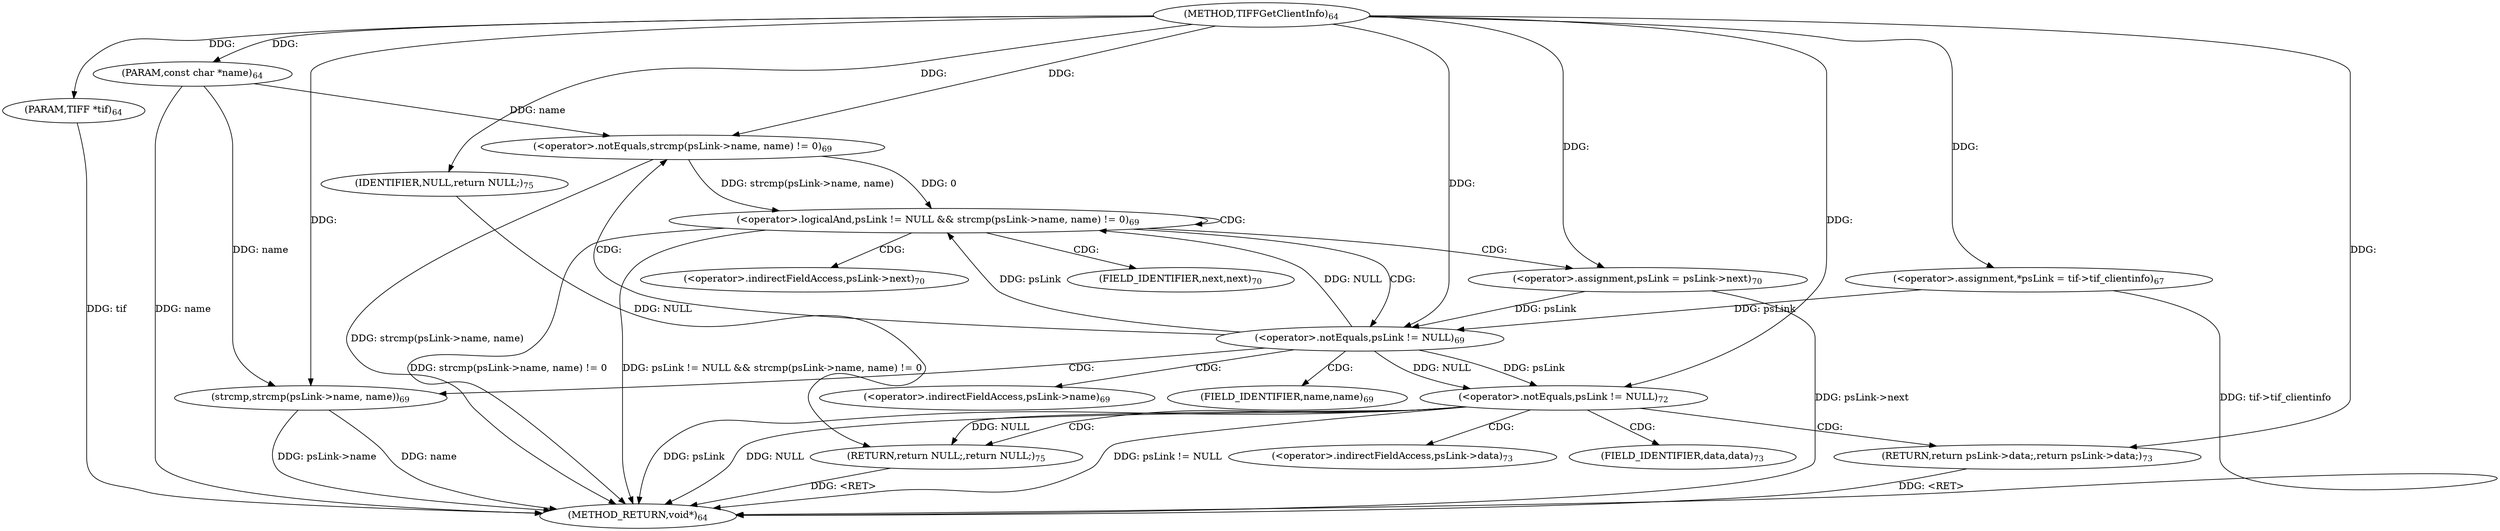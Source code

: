 digraph "TIFFGetClientInfo" {  
"11824" [label = <(METHOD,TIFFGetClientInfo)<SUB>64</SUB>> ]
"11864" [label = <(METHOD_RETURN,void*)<SUB>64</SUB>> ]
"11825" [label = <(PARAM,TIFF *tif)<SUB>64</SUB>> ]
"11826" [label = <(PARAM,const char *name)<SUB>64</SUB>> ]
"11829" [label = <(&lt;operator&gt;.assignment,*psLink = tif-&gt;tif_clientinfo)<SUB>67</SUB>> ]
"11835" [label = <(&lt;operator&gt;.logicalAnd,psLink != NULL &amp;&amp; strcmp(psLink-&gt;name, name) != 0)<SUB>69</SUB>> ]
"11846" [label = <(&lt;operator&gt;.assignment,psLink = psLink-&gt;next)<SUB>70</SUB>> ]
"11852" [label = <(&lt;operator&gt;.notEquals,psLink != NULL)<SUB>72</SUB>> ]
"11856" [label = <(RETURN,return psLink-&gt;data;,return psLink-&gt;data;)<SUB>73</SUB>> ]
"11836" [label = <(&lt;operator&gt;.notEquals,psLink != NULL)<SUB>69</SUB>> ]
"11839" [label = <(&lt;operator&gt;.notEquals,strcmp(psLink-&gt;name, name) != 0)<SUB>69</SUB>> ]
"11862" [label = <(RETURN,return NULL;,return NULL;)<SUB>75</SUB>> ]
"11840" [label = <(strcmp,strcmp(psLink-&gt;name, name))<SUB>69</SUB>> ]
"11863" [label = <(IDENTIFIER,NULL,return NULL;)<SUB>75</SUB>> ]
"11848" [label = <(&lt;operator&gt;.indirectFieldAccess,psLink-&gt;next)<SUB>70</SUB>> ]
"11850" [label = <(FIELD_IDENTIFIER,next,next)<SUB>70</SUB>> ]
"11857" [label = <(&lt;operator&gt;.indirectFieldAccess,psLink-&gt;data)<SUB>73</SUB>> ]
"11841" [label = <(&lt;operator&gt;.indirectFieldAccess,psLink-&gt;name)<SUB>69</SUB>> ]
"11859" [label = <(FIELD_IDENTIFIER,data,data)<SUB>73</SUB>> ]
"11843" [label = <(FIELD_IDENTIFIER,name,name)<SUB>69</SUB>> ]
  "11856" -> "11864"  [ label = "DDG: &lt;RET&gt;"] 
  "11862" -> "11864"  [ label = "DDG: &lt;RET&gt;"] 
  "11825" -> "11864"  [ label = "DDG: tif"] 
  "11826" -> "11864"  [ label = "DDG: name"] 
  "11829" -> "11864"  [ label = "DDG: tif-&gt;tif_clientinfo"] 
  "11840" -> "11864"  [ label = "DDG: psLink-&gt;name"] 
  "11840" -> "11864"  [ label = "DDG: name"] 
  "11839" -> "11864"  [ label = "DDG: strcmp(psLink-&gt;name, name)"] 
  "11835" -> "11864"  [ label = "DDG: strcmp(psLink-&gt;name, name) != 0"] 
  "11835" -> "11864"  [ label = "DDG: psLink != NULL &amp;&amp; strcmp(psLink-&gt;name, name) != 0"] 
  "11852" -> "11864"  [ label = "DDG: psLink"] 
  "11852" -> "11864"  [ label = "DDG: NULL"] 
  "11852" -> "11864"  [ label = "DDG: psLink != NULL"] 
  "11846" -> "11864"  [ label = "DDG: psLink-&gt;next"] 
  "11824" -> "11825"  [ label = "DDG: "] 
  "11824" -> "11826"  [ label = "DDG: "] 
  "11824" -> "11829"  [ label = "DDG: "] 
  "11836" -> "11835"  [ label = "DDG: psLink"] 
  "11836" -> "11835"  [ label = "DDG: NULL"] 
  "11839" -> "11835"  [ label = "DDG: strcmp(psLink-&gt;name, name)"] 
  "11839" -> "11835"  [ label = "DDG: 0"] 
  "11824" -> "11846"  [ label = "DDG: "] 
  "11836" -> "11852"  [ label = "DDG: psLink"] 
  "11824" -> "11852"  [ label = "DDG: "] 
  "11836" -> "11852"  [ label = "DDG: NULL"] 
  "11824" -> "11856"  [ label = "DDG: "] 
  "11829" -> "11836"  [ label = "DDG: psLink"] 
  "11846" -> "11836"  [ label = "DDG: psLink"] 
  "11824" -> "11836"  [ label = "DDG: "] 
  "11826" -> "11839"  [ label = "DDG: name"] 
  "11824" -> "11839"  [ label = "DDG: "] 
  "11863" -> "11862"  [ label = "DDG: NULL"] 
  "11852" -> "11862"  [ label = "DDG: NULL"] 
  "11826" -> "11840"  [ label = "DDG: name"] 
  "11824" -> "11840"  [ label = "DDG: "] 
  "11824" -> "11863"  [ label = "DDG: "] 
  "11835" -> "11846"  [ label = "CDG: "] 
  "11835" -> "11848"  [ label = "CDG: "] 
  "11835" -> "11836"  [ label = "CDG: "] 
  "11835" -> "11835"  [ label = "CDG: "] 
  "11835" -> "11850"  [ label = "CDG: "] 
  "11852" -> "11856"  [ label = "CDG: "] 
  "11852" -> "11859"  [ label = "CDG: "] 
  "11852" -> "11862"  [ label = "CDG: "] 
  "11852" -> "11857"  [ label = "CDG: "] 
  "11836" -> "11840"  [ label = "CDG: "] 
  "11836" -> "11843"  [ label = "CDG: "] 
  "11836" -> "11839"  [ label = "CDG: "] 
  "11836" -> "11841"  [ label = "CDG: "] 
}
